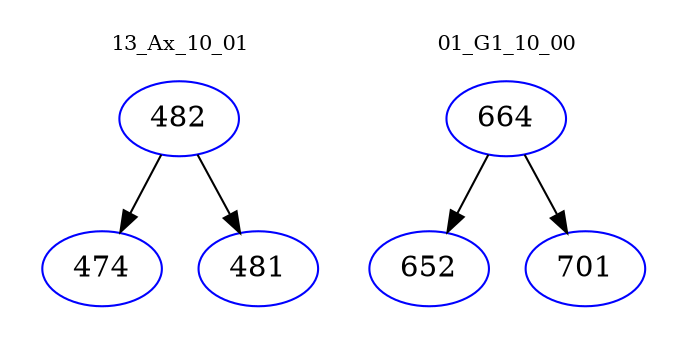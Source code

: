 digraph{
subgraph cluster_0 {
color = white
label = "13_Ax_10_01";
fontsize=10;
T0_482 [label="482", color="blue"]
T0_482 -> T0_474 [color="black"]
T0_474 [label="474", color="blue"]
T0_482 -> T0_481 [color="black"]
T0_481 [label="481", color="blue"]
}
subgraph cluster_1 {
color = white
label = "01_G1_10_00";
fontsize=10;
T1_664 [label="664", color="blue"]
T1_664 -> T1_652 [color="black"]
T1_652 [label="652", color="blue"]
T1_664 -> T1_701 [color="black"]
T1_701 [label="701", color="blue"]
}
}
